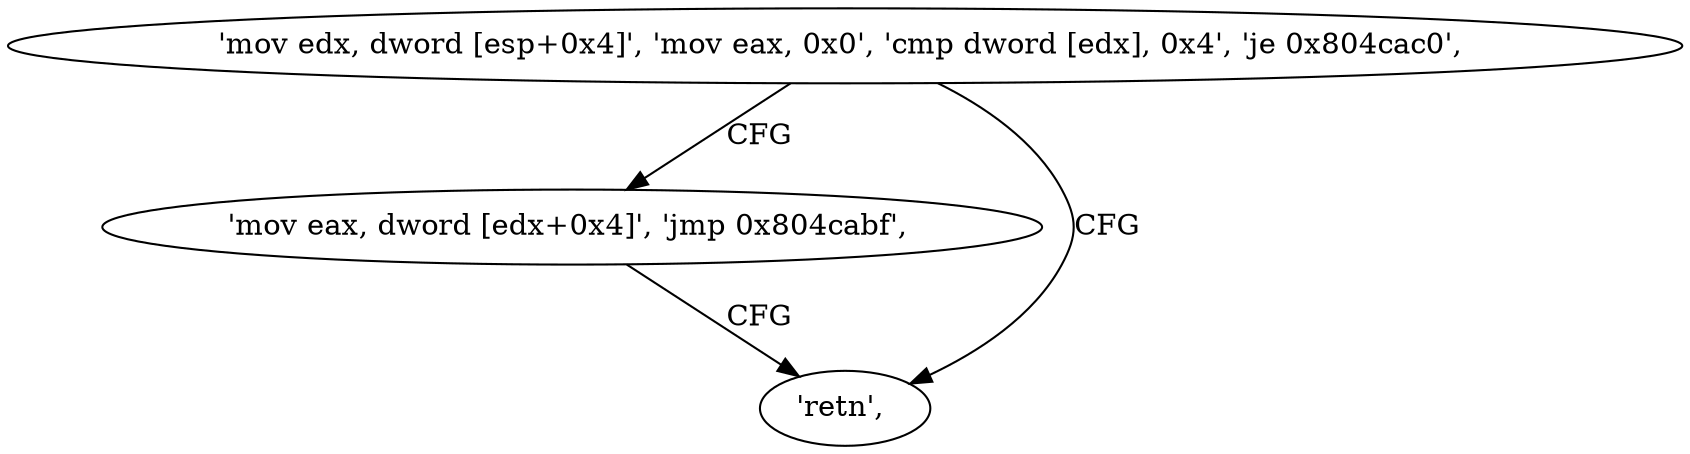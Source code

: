 digraph "func" {
"134531761" [label = "'mov edx, dword [esp+0x4]', 'mov eax, 0x0', 'cmp dword [edx], 0x4', 'je 0x804cac0', " ]
"134531776" [label = "'mov eax, dword [edx+0x4]', 'jmp 0x804cabf', " ]
"134531775" [label = "'retn', " ]
"134531761" -> "134531776" [ label = "CFG" ]
"134531761" -> "134531775" [ label = "CFG" ]
"134531776" -> "134531775" [ label = "CFG" ]
}
